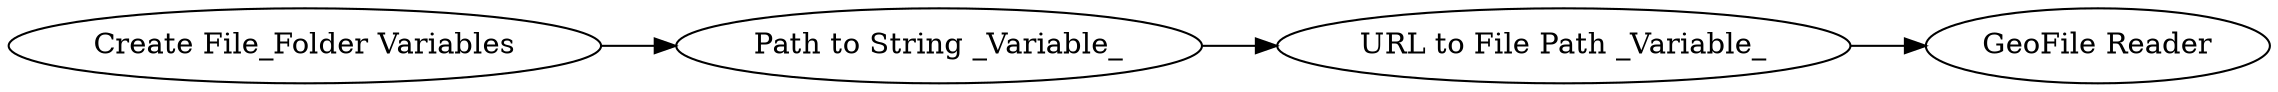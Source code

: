 digraph {
	18 -> 296
	16 -> 17
	17 -> 18
	16 [label="Create File_Folder Variables"]
	17 [label="Path to String _Variable_"]
	296 [label="GeoFile Reader"]
	18 [label="URL to File Path _Variable_"]
	rankdir=LR
}
